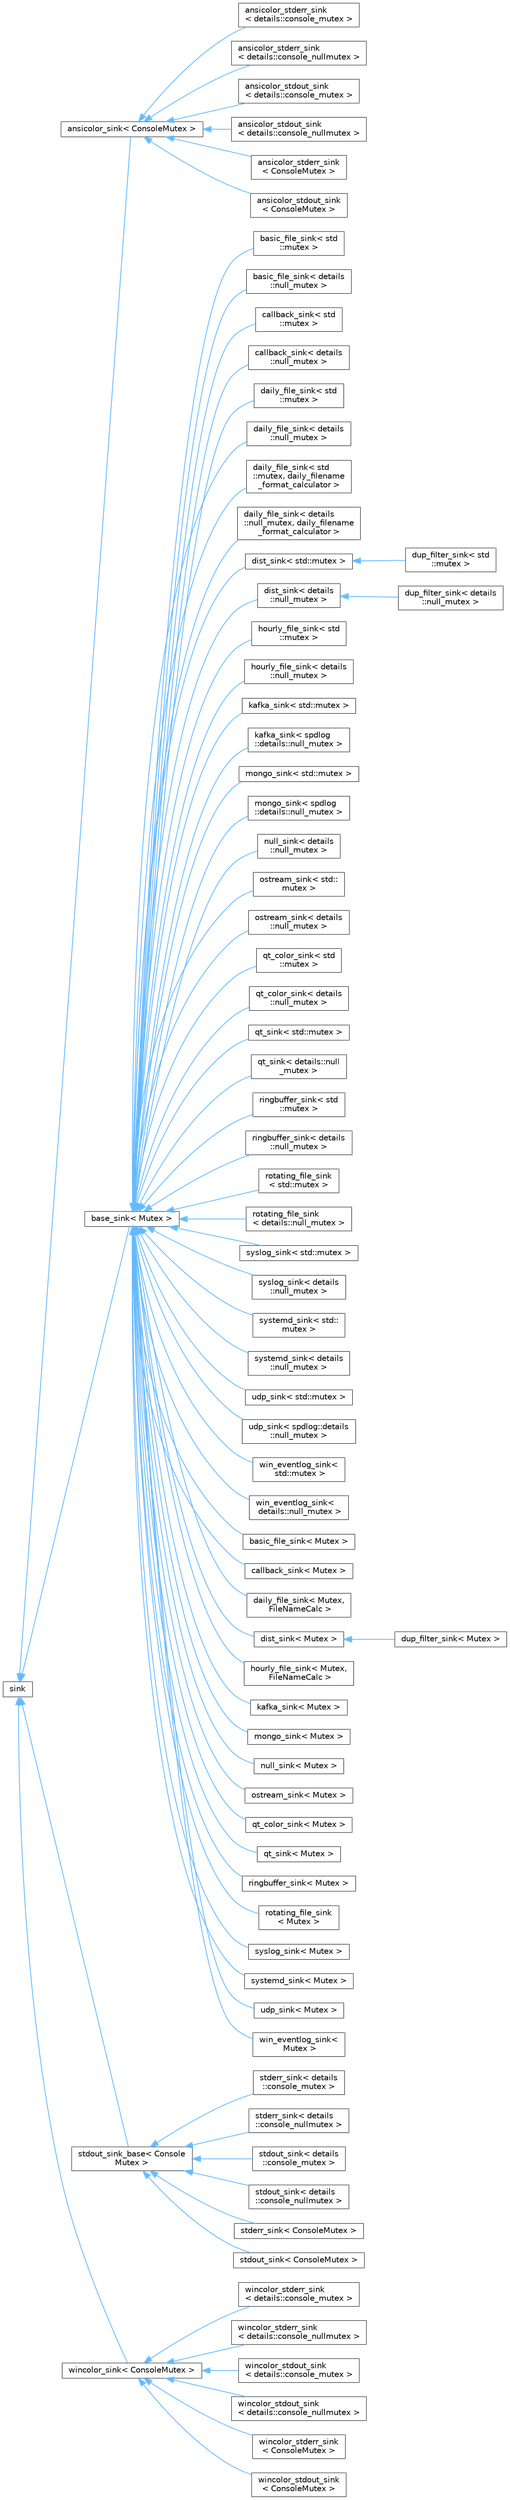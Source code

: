 digraph "类继承关系图"
{
 // LATEX_PDF_SIZE
  bgcolor="transparent";
  edge [fontname=Helvetica,fontsize=10,labelfontname=Helvetica,labelfontsize=10];
  node [fontname=Helvetica,fontsize=10,shape=box,height=0.2,width=0.4];
  rankdir="LR";
  Node0 [id="Node000000",label="sink",height=0.2,width=0.4,color="grey40", fillcolor="white", style="filled",URL="$classspdlog_1_1sinks_1_1sink.html",tooltip=" "];
  Node0 -> Node1 [id="edge386_Node000000_Node000001",dir="back",color="steelblue1",style="solid",tooltip=" "];
  Node1 [id="Node000001",label="ansicolor_sink\< ConsoleMutex \>",height=0.2,width=0.4,color="grey40", fillcolor="white", style="filled",URL="$classspdlog_1_1sinks_1_1ansicolor__sink.html",tooltip="This sink prefixes the output with an ANSI escape sequence color code depending on the severity of th..."];
  Node1 -> Node2 [id="edge387_Node000001_Node000002",dir="back",color="steelblue1",style="solid",tooltip=" "];
  Node2 [id="Node000002",label="ansicolor_stderr_sink\l\< details::console_mutex \>",height=0.2,width=0.4,color="grey40", fillcolor="white", style="filled",URL="$classspdlog_1_1sinks_1_1ansicolor__stderr__sink.html",tooltip=" "];
  Node1 -> Node3 [id="edge388_Node000001_Node000003",dir="back",color="steelblue1",style="solid",tooltip=" "];
  Node3 [id="Node000003",label="ansicolor_stderr_sink\l\< details::console_nullmutex \>",height=0.2,width=0.4,color="grey40", fillcolor="white", style="filled",URL="$classspdlog_1_1sinks_1_1ansicolor__stderr__sink.html",tooltip=" "];
  Node1 -> Node4 [id="edge389_Node000001_Node000004",dir="back",color="steelblue1",style="solid",tooltip=" "];
  Node4 [id="Node000004",label="ansicolor_stdout_sink\l\< details::console_mutex \>",height=0.2,width=0.4,color="grey40", fillcolor="white", style="filled",URL="$classspdlog_1_1sinks_1_1ansicolor__stdout__sink.html",tooltip=" "];
  Node1 -> Node5 [id="edge390_Node000001_Node000005",dir="back",color="steelblue1",style="solid",tooltip=" "];
  Node5 [id="Node000005",label="ansicolor_stdout_sink\l\< details::console_nullmutex \>",height=0.2,width=0.4,color="grey40", fillcolor="white", style="filled",URL="$classspdlog_1_1sinks_1_1ansicolor__stdout__sink.html",tooltip=" "];
  Node1 -> Node6 [id="edge391_Node000001_Node000006",dir="back",color="steelblue1",style="solid",tooltip=" "];
  Node6 [id="Node000006",label="ansicolor_stderr_sink\l\< ConsoleMutex \>",height=0.2,width=0.4,color="grey40", fillcolor="white", style="filled",URL="$classspdlog_1_1sinks_1_1ansicolor__stderr__sink.html",tooltip=" "];
  Node1 -> Node7 [id="edge392_Node000001_Node000007",dir="back",color="steelblue1",style="solid",tooltip=" "];
  Node7 [id="Node000007",label="ansicolor_stdout_sink\l\< ConsoleMutex \>",height=0.2,width=0.4,color="grey40", fillcolor="white", style="filled",URL="$classspdlog_1_1sinks_1_1ansicolor__stdout__sink.html",tooltip=" "];
  Node0 -> Node8 [id="edge393_Node000000_Node000008",dir="back",color="steelblue1",style="solid",tooltip=" "];
  Node8 [id="Node000008",label="base_sink\< Mutex \>",height=0.2,width=0.4,color="grey40", fillcolor="white", style="filled",URL="$classspdlog_1_1sinks_1_1base__sink.html",tooltip=" "];
  Node8 -> Node9 [id="edge394_Node000008_Node000009",dir="back",color="steelblue1",style="solid",tooltip=" "];
  Node9 [id="Node000009",label="basic_file_sink\< std\l::mutex \>",height=0.2,width=0.4,color="grey40", fillcolor="white", style="filled",URL="$classspdlog_1_1sinks_1_1basic__file__sink.html",tooltip=" "];
  Node8 -> Node10 [id="edge395_Node000008_Node000010",dir="back",color="steelblue1",style="solid",tooltip=" "];
  Node10 [id="Node000010",label="basic_file_sink\< details\l::null_mutex \>",height=0.2,width=0.4,color="grey40", fillcolor="white", style="filled",URL="$classspdlog_1_1sinks_1_1basic__file__sink.html",tooltip=" "];
  Node8 -> Node11 [id="edge396_Node000008_Node000011",dir="back",color="steelblue1",style="solid",tooltip=" "];
  Node11 [id="Node000011",label="callback_sink\< std\l::mutex \>",height=0.2,width=0.4,color="grey40", fillcolor="white", style="filled",URL="$classspdlog_1_1sinks_1_1callback__sink.html",tooltip=" "];
  Node8 -> Node12 [id="edge397_Node000008_Node000012",dir="back",color="steelblue1",style="solid",tooltip=" "];
  Node12 [id="Node000012",label="callback_sink\< details\l::null_mutex \>",height=0.2,width=0.4,color="grey40", fillcolor="white", style="filled",URL="$classspdlog_1_1sinks_1_1callback__sink.html",tooltip=" "];
  Node8 -> Node13 [id="edge398_Node000008_Node000013",dir="back",color="steelblue1",style="solid",tooltip=" "];
  Node13 [id="Node000013",label="daily_file_sink\< std\l::mutex \>",height=0.2,width=0.4,color="grey40", fillcolor="white", style="filled",URL="$classspdlog_1_1sinks_1_1daily__file__sink.html",tooltip=" "];
  Node8 -> Node14 [id="edge399_Node000008_Node000014",dir="back",color="steelblue1",style="solid",tooltip=" "];
  Node14 [id="Node000014",label="daily_file_sink\< details\l::null_mutex \>",height=0.2,width=0.4,color="grey40", fillcolor="white", style="filled",URL="$classspdlog_1_1sinks_1_1daily__file__sink.html",tooltip=" "];
  Node8 -> Node15 [id="edge400_Node000008_Node000015",dir="back",color="steelblue1",style="solid",tooltip=" "];
  Node15 [id="Node000015",label="daily_file_sink\< std\l::mutex, daily_filename\l_format_calculator \>",height=0.2,width=0.4,color="grey40", fillcolor="white", style="filled",URL="$classspdlog_1_1sinks_1_1daily__file__sink.html",tooltip=" "];
  Node8 -> Node16 [id="edge401_Node000008_Node000016",dir="back",color="steelblue1",style="solid",tooltip=" "];
  Node16 [id="Node000016",label="daily_file_sink\< details\l::null_mutex, daily_filename\l_format_calculator \>",height=0.2,width=0.4,color="grey40", fillcolor="white", style="filled",URL="$classspdlog_1_1sinks_1_1daily__file__sink.html",tooltip=" "];
  Node8 -> Node17 [id="edge402_Node000008_Node000017",dir="back",color="steelblue1",style="solid",tooltip=" "];
  Node17 [id="Node000017",label="dist_sink\< std::mutex \>",height=0.2,width=0.4,color="grey40", fillcolor="white", style="filled",URL="$classspdlog_1_1sinks_1_1dist__sink.html",tooltip=" "];
  Node17 -> Node18 [id="edge403_Node000017_Node000018",dir="back",color="steelblue1",style="solid",tooltip=" "];
  Node18 [id="Node000018",label="dup_filter_sink\< std\l::mutex \>",height=0.2,width=0.4,color="grey40", fillcolor="white", style="filled",URL="$classspdlog_1_1sinks_1_1dup__filter__sink.html",tooltip=" "];
  Node8 -> Node19 [id="edge404_Node000008_Node000019",dir="back",color="steelblue1",style="solid",tooltip=" "];
  Node19 [id="Node000019",label="dist_sink\< details\l::null_mutex \>",height=0.2,width=0.4,color="grey40", fillcolor="white", style="filled",URL="$classspdlog_1_1sinks_1_1dist__sink.html",tooltip=" "];
  Node19 -> Node20 [id="edge405_Node000019_Node000020",dir="back",color="steelblue1",style="solid",tooltip=" "];
  Node20 [id="Node000020",label="dup_filter_sink\< details\l::null_mutex \>",height=0.2,width=0.4,color="grey40", fillcolor="white", style="filled",URL="$classspdlog_1_1sinks_1_1dup__filter__sink.html",tooltip=" "];
  Node8 -> Node21 [id="edge406_Node000008_Node000021",dir="back",color="steelblue1",style="solid",tooltip=" "];
  Node21 [id="Node000021",label="hourly_file_sink\< std\l::mutex \>",height=0.2,width=0.4,color="grey40", fillcolor="white", style="filled",URL="$classspdlog_1_1sinks_1_1hourly__file__sink.html",tooltip=" "];
  Node8 -> Node22 [id="edge407_Node000008_Node000022",dir="back",color="steelblue1",style="solid",tooltip=" "];
  Node22 [id="Node000022",label="hourly_file_sink\< details\l::null_mutex \>",height=0.2,width=0.4,color="grey40", fillcolor="white", style="filled",URL="$classspdlog_1_1sinks_1_1hourly__file__sink.html",tooltip=" "];
  Node8 -> Node23 [id="edge408_Node000008_Node000023",dir="back",color="steelblue1",style="solid",tooltip=" "];
  Node23 [id="Node000023",label="kafka_sink\< std::mutex \>",height=0.2,width=0.4,color="grey40", fillcolor="white", style="filled",URL="$classspdlog_1_1sinks_1_1kafka__sink.html",tooltip=" "];
  Node8 -> Node24 [id="edge409_Node000008_Node000024",dir="back",color="steelblue1",style="solid",tooltip=" "];
  Node24 [id="Node000024",label="kafka_sink\< spdlog\l::details::null_mutex \>",height=0.2,width=0.4,color="grey40", fillcolor="white", style="filled",URL="$classspdlog_1_1sinks_1_1kafka__sink.html",tooltip=" "];
  Node8 -> Node25 [id="edge410_Node000008_Node000025",dir="back",color="steelblue1",style="solid",tooltip=" "];
  Node25 [id="Node000025",label="mongo_sink\< std::mutex \>",height=0.2,width=0.4,color="grey40", fillcolor="white", style="filled",URL="$classspdlog_1_1sinks_1_1mongo__sink.html",tooltip=" "];
  Node8 -> Node26 [id="edge411_Node000008_Node000026",dir="back",color="steelblue1",style="solid",tooltip=" "];
  Node26 [id="Node000026",label="mongo_sink\< spdlog\l::details::null_mutex \>",height=0.2,width=0.4,color="grey40", fillcolor="white", style="filled",URL="$classspdlog_1_1sinks_1_1mongo__sink.html",tooltip=" "];
  Node8 -> Node27 [id="edge412_Node000008_Node000027",dir="back",color="steelblue1",style="solid",tooltip=" "];
  Node27 [id="Node000027",label="null_sink\< details\l::null_mutex \>",height=0.2,width=0.4,color="grey40", fillcolor="white", style="filled",URL="$classspdlog_1_1sinks_1_1null__sink.html",tooltip=" "];
  Node8 -> Node28 [id="edge413_Node000008_Node000028",dir="back",color="steelblue1",style="solid",tooltip=" "];
  Node28 [id="Node000028",label="ostream_sink\< std::\lmutex \>",height=0.2,width=0.4,color="grey40", fillcolor="white", style="filled",URL="$classspdlog_1_1sinks_1_1ostream__sink.html",tooltip=" "];
  Node8 -> Node29 [id="edge414_Node000008_Node000029",dir="back",color="steelblue1",style="solid",tooltip=" "];
  Node29 [id="Node000029",label="ostream_sink\< details\l::null_mutex \>",height=0.2,width=0.4,color="grey40", fillcolor="white", style="filled",URL="$classspdlog_1_1sinks_1_1ostream__sink.html",tooltip=" "];
  Node8 -> Node30 [id="edge415_Node000008_Node000030",dir="back",color="steelblue1",style="solid",tooltip=" "];
  Node30 [id="Node000030",label="qt_color_sink\< std\l::mutex \>",height=0.2,width=0.4,color="grey40", fillcolor="white", style="filled",URL="$classspdlog_1_1sinks_1_1qt__color__sink.html",tooltip=" "];
  Node8 -> Node31 [id="edge416_Node000008_Node000031",dir="back",color="steelblue1",style="solid",tooltip=" "];
  Node31 [id="Node000031",label="qt_color_sink\< details\l::null_mutex \>",height=0.2,width=0.4,color="grey40", fillcolor="white", style="filled",URL="$classspdlog_1_1sinks_1_1qt__color__sink.html",tooltip=" "];
  Node8 -> Node32 [id="edge417_Node000008_Node000032",dir="back",color="steelblue1",style="solid",tooltip=" "];
  Node32 [id="Node000032",label="qt_sink\< std::mutex \>",height=0.2,width=0.4,color="grey40", fillcolor="white", style="filled",URL="$classspdlog_1_1sinks_1_1qt__sink.html",tooltip=" "];
  Node8 -> Node33 [id="edge418_Node000008_Node000033",dir="back",color="steelblue1",style="solid",tooltip=" "];
  Node33 [id="Node000033",label="qt_sink\< details::null\l_mutex \>",height=0.2,width=0.4,color="grey40", fillcolor="white", style="filled",URL="$classspdlog_1_1sinks_1_1qt__sink.html",tooltip=" "];
  Node8 -> Node34 [id="edge419_Node000008_Node000034",dir="back",color="steelblue1",style="solid",tooltip=" "];
  Node34 [id="Node000034",label="ringbuffer_sink\< std\l::mutex \>",height=0.2,width=0.4,color="grey40", fillcolor="white", style="filled",URL="$classspdlog_1_1sinks_1_1ringbuffer__sink.html",tooltip=" "];
  Node8 -> Node35 [id="edge420_Node000008_Node000035",dir="back",color="steelblue1",style="solid",tooltip=" "];
  Node35 [id="Node000035",label="ringbuffer_sink\< details\l::null_mutex \>",height=0.2,width=0.4,color="grey40", fillcolor="white", style="filled",URL="$classspdlog_1_1sinks_1_1ringbuffer__sink.html",tooltip=" "];
  Node8 -> Node36 [id="edge421_Node000008_Node000036",dir="back",color="steelblue1",style="solid",tooltip=" "];
  Node36 [id="Node000036",label="rotating_file_sink\l\< std::mutex \>",height=0.2,width=0.4,color="grey40", fillcolor="white", style="filled",URL="$classspdlog_1_1sinks_1_1rotating__file__sink.html",tooltip=" "];
  Node8 -> Node37 [id="edge422_Node000008_Node000037",dir="back",color="steelblue1",style="solid",tooltip=" "];
  Node37 [id="Node000037",label="rotating_file_sink\l\< details::null_mutex \>",height=0.2,width=0.4,color="grey40", fillcolor="white", style="filled",URL="$classspdlog_1_1sinks_1_1rotating__file__sink.html",tooltip=" "];
  Node8 -> Node38 [id="edge423_Node000008_Node000038",dir="back",color="steelblue1",style="solid",tooltip=" "];
  Node38 [id="Node000038",label="syslog_sink\< std::mutex \>",height=0.2,width=0.4,color="grey40", fillcolor="white", style="filled",URL="$classspdlog_1_1sinks_1_1syslog__sink.html",tooltip=" "];
  Node8 -> Node39 [id="edge424_Node000008_Node000039",dir="back",color="steelblue1",style="solid",tooltip=" "];
  Node39 [id="Node000039",label="syslog_sink\< details\l::null_mutex \>",height=0.2,width=0.4,color="grey40", fillcolor="white", style="filled",URL="$classspdlog_1_1sinks_1_1syslog__sink.html",tooltip=" "];
  Node8 -> Node40 [id="edge425_Node000008_Node000040",dir="back",color="steelblue1",style="solid",tooltip=" "];
  Node40 [id="Node000040",label="systemd_sink\< std::\lmutex \>",height=0.2,width=0.4,color="grey40", fillcolor="white", style="filled",URL="$classspdlog_1_1sinks_1_1systemd__sink.html",tooltip=" "];
  Node8 -> Node41 [id="edge426_Node000008_Node000041",dir="back",color="steelblue1",style="solid",tooltip=" "];
  Node41 [id="Node000041",label="systemd_sink\< details\l::null_mutex \>",height=0.2,width=0.4,color="grey40", fillcolor="white", style="filled",URL="$classspdlog_1_1sinks_1_1systemd__sink.html",tooltip=" "];
  Node8 -> Node42 [id="edge427_Node000008_Node000042",dir="back",color="steelblue1",style="solid",tooltip=" "];
  Node42 [id="Node000042",label="udp_sink\< std::mutex \>",height=0.2,width=0.4,color="grey40", fillcolor="white", style="filled",URL="$classspdlog_1_1sinks_1_1udp__sink.html",tooltip=" "];
  Node8 -> Node43 [id="edge428_Node000008_Node000043",dir="back",color="steelblue1",style="solid",tooltip=" "];
  Node43 [id="Node000043",label="udp_sink\< spdlog::details\l::null_mutex \>",height=0.2,width=0.4,color="grey40", fillcolor="white", style="filled",URL="$classspdlog_1_1sinks_1_1udp__sink.html",tooltip=" "];
  Node8 -> Node44 [id="edge429_Node000008_Node000044",dir="back",color="steelblue1",style="solid",tooltip=" "];
  Node44 [id="Node000044",label="win_eventlog_sink\<\l std::mutex \>",height=0.2,width=0.4,color="grey40", fillcolor="white", style="filled",URL="$classspdlog_1_1sinks_1_1win__eventlog_1_1win__eventlog__sink.html",tooltip=" "];
  Node8 -> Node45 [id="edge430_Node000008_Node000045",dir="back",color="steelblue1",style="solid",tooltip=" "];
  Node45 [id="Node000045",label="win_eventlog_sink\<\l details::null_mutex \>",height=0.2,width=0.4,color="grey40", fillcolor="white", style="filled",URL="$classspdlog_1_1sinks_1_1win__eventlog_1_1win__eventlog__sink.html",tooltip=" "];
  Node8 -> Node46 [id="edge431_Node000008_Node000046",dir="back",color="steelblue1",style="solid",tooltip=" "];
  Node46 [id="Node000046",label="basic_file_sink\< Mutex \>",height=0.2,width=0.4,color="grey40", fillcolor="white", style="filled",URL="$classspdlog_1_1sinks_1_1basic__file__sink.html",tooltip=" "];
  Node8 -> Node47 [id="edge432_Node000008_Node000047",dir="back",color="steelblue1",style="solid",tooltip=" "];
  Node47 [id="Node000047",label="callback_sink\< Mutex \>",height=0.2,width=0.4,color="grey40", fillcolor="white", style="filled",URL="$classspdlog_1_1sinks_1_1callback__sink.html",tooltip=" "];
  Node8 -> Node48 [id="edge433_Node000008_Node000048",dir="back",color="steelblue1",style="solid",tooltip=" "];
  Node48 [id="Node000048",label="daily_file_sink\< Mutex,\l FileNameCalc \>",height=0.2,width=0.4,color="grey40", fillcolor="white", style="filled",URL="$classspdlog_1_1sinks_1_1daily__file__sink.html",tooltip=" "];
  Node8 -> Node49 [id="edge434_Node000008_Node000049",dir="back",color="steelblue1",style="solid",tooltip=" "];
  Node49 [id="Node000049",label="dist_sink\< Mutex \>",height=0.2,width=0.4,color="grey40", fillcolor="white", style="filled",URL="$classspdlog_1_1sinks_1_1dist__sink.html",tooltip=" "];
  Node49 -> Node50 [id="edge435_Node000049_Node000050",dir="back",color="steelblue1",style="solid",tooltip=" "];
  Node50 [id="Node000050",label="dup_filter_sink\< Mutex \>",height=0.2,width=0.4,color="grey40", fillcolor="white", style="filled",URL="$classspdlog_1_1sinks_1_1dup__filter__sink.html",tooltip=" "];
  Node8 -> Node51 [id="edge436_Node000008_Node000051",dir="back",color="steelblue1",style="solid",tooltip=" "];
  Node51 [id="Node000051",label="hourly_file_sink\< Mutex,\l FileNameCalc \>",height=0.2,width=0.4,color="grey40", fillcolor="white", style="filled",URL="$classspdlog_1_1sinks_1_1hourly__file__sink.html",tooltip=" "];
  Node8 -> Node52 [id="edge437_Node000008_Node000052",dir="back",color="steelblue1",style="solid",tooltip=" "];
  Node52 [id="Node000052",label="kafka_sink\< Mutex \>",height=0.2,width=0.4,color="grey40", fillcolor="white", style="filled",URL="$classspdlog_1_1sinks_1_1kafka__sink.html",tooltip=" "];
  Node8 -> Node53 [id="edge438_Node000008_Node000053",dir="back",color="steelblue1",style="solid",tooltip=" "];
  Node53 [id="Node000053",label="mongo_sink\< Mutex \>",height=0.2,width=0.4,color="grey40", fillcolor="white", style="filled",URL="$classspdlog_1_1sinks_1_1mongo__sink.html",tooltip=" "];
  Node8 -> Node54 [id="edge439_Node000008_Node000054",dir="back",color="steelblue1",style="solid",tooltip=" "];
  Node54 [id="Node000054",label="null_sink\< Mutex \>",height=0.2,width=0.4,color="grey40", fillcolor="white", style="filled",URL="$classspdlog_1_1sinks_1_1null__sink.html",tooltip=" "];
  Node8 -> Node55 [id="edge440_Node000008_Node000055",dir="back",color="steelblue1",style="solid",tooltip=" "];
  Node55 [id="Node000055",label="ostream_sink\< Mutex \>",height=0.2,width=0.4,color="grey40", fillcolor="white", style="filled",URL="$classspdlog_1_1sinks_1_1ostream__sink.html",tooltip=" "];
  Node8 -> Node56 [id="edge441_Node000008_Node000056",dir="back",color="steelblue1",style="solid",tooltip=" "];
  Node56 [id="Node000056",label="qt_color_sink\< Mutex \>",height=0.2,width=0.4,color="grey40", fillcolor="white", style="filled",URL="$classspdlog_1_1sinks_1_1qt__color__sink.html",tooltip=" "];
  Node8 -> Node57 [id="edge442_Node000008_Node000057",dir="back",color="steelblue1",style="solid",tooltip=" "];
  Node57 [id="Node000057",label="qt_sink\< Mutex \>",height=0.2,width=0.4,color="grey40", fillcolor="white", style="filled",URL="$classspdlog_1_1sinks_1_1qt__sink.html",tooltip=" "];
  Node8 -> Node58 [id="edge443_Node000008_Node000058",dir="back",color="steelblue1",style="solid",tooltip=" "];
  Node58 [id="Node000058",label="ringbuffer_sink\< Mutex \>",height=0.2,width=0.4,color="grey40", fillcolor="white", style="filled",URL="$classspdlog_1_1sinks_1_1ringbuffer__sink.html",tooltip=" "];
  Node8 -> Node59 [id="edge444_Node000008_Node000059",dir="back",color="steelblue1",style="solid",tooltip=" "];
  Node59 [id="Node000059",label="rotating_file_sink\l\< Mutex \>",height=0.2,width=0.4,color="grey40", fillcolor="white", style="filled",URL="$classspdlog_1_1sinks_1_1rotating__file__sink.html",tooltip=" "];
  Node8 -> Node60 [id="edge445_Node000008_Node000060",dir="back",color="steelblue1",style="solid",tooltip=" "];
  Node60 [id="Node000060",label="syslog_sink\< Mutex \>",height=0.2,width=0.4,color="grey40", fillcolor="white", style="filled",URL="$classspdlog_1_1sinks_1_1syslog__sink.html",tooltip="Sink that write to syslog using the syscall() library call."];
  Node8 -> Node61 [id="edge446_Node000008_Node000061",dir="back",color="steelblue1",style="solid",tooltip=" "];
  Node61 [id="Node000061",label="systemd_sink\< Mutex \>",height=0.2,width=0.4,color="grey40", fillcolor="white", style="filled",URL="$classspdlog_1_1sinks_1_1systemd__sink.html",tooltip="Sink that write to systemd journal using the sd_journal_send() library call."];
  Node8 -> Node62 [id="edge447_Node000008_Node000062",dir="back",color="steelblue1",style="solid",tooltip=" "];
  Node62 [id="Node000062",label="udp_sink\< Mutex \>",height=0.2,width=0.4,color="grey40", fillcolor="white", style="filled",URL="$classspdlog_1_1sinks_1_1udp__sink.html",tooltip=" "];
  Node8 -> Node63 [id="edge448_Node000008_Node000063",dir="back",color="steelblue1",style="solid",tooltip=" "];
  Node63 [id="Node000063",label="win_eventlog_sink\<\l Mutex \>",height=0.2,width=0.4,color="grey40", fillcolor="white", style="filled",URL="$classspdlog_1_1sinks_1_1win__eventlog_1_1win__eventlog__sink.html",tooltip=" "];
  Node0 -> Node64 [id="edge449_Node000000_Node000064",dir="back",color="steelblue1",style="solid",tooltip=" "];
  Node64 [id="Node000064",label="stdout_sink_base\< Console\lMutex \>",height=0.2,width=0.4,color="grey40", fillcolor="white", style="filled",URL="$classspdlog_1_1sinks_1_1stdout__sink__base.html",tooltip=" "];
  Node64 -> Node65 [id="edge450_Node000064_Node000065",dir="back",color="steelblue1",style="solid",tooltip=" "];
  Node65 [id="Node000065",label="stderr_sink\< details\l::console_mutex \>",height=0.2,width=0.4,color="grey40", fillcolor="white", style="filled",URL="$classspdlog_1_1sinks_1_1stderr__sink.html",tooltip=" "];
  Node64 -> Node66 [id="edge451_Node000064_Node000066",dir="back",color="steelblue1",style="solid",tooltip=" "];
  Node66 [id="Node000066",label="stderr_sink\< details\l::console_nullmutex \>",height=0.2,width=0.4,color="grey40", fillcolor="white", style="filled",URL="$classspdlog_1_1sinks_1_1stderr__sink.html",tooltip=" "];
  Node64 -> Node67 [id="edge452_Node000064_Node000067",dir="back",color="steelblue1",style="solid",tooltip=" "];
  Node67 [id="Node000067",label="stdout_sink\< details\l::console_mutex \>",height=0.2,width=0.4,color="grey40", fillcolor="white", style="filled",URL="$classspdlog_1_1sinks_1_1stdout__sink.html",tooltip=" "];
  Node64 -> Node68 [id="edge453_Node000064_Node000068",dir="back",color="steelblue1",style="solid",tooltip=" "];
  Node68 [id="Node000068",label="stdout_sink\< details\l::console_nullmutex \>",height=0.2,width=0.4,color="grey40", fillcolor="white", style="filled",URL="$classspdlog_1_1sinks_1_1stdout__sink.html",tooltip=" "];
  Node64 -> Node69 [id="edge454_Node000064_Node000069",dir="back",color="steelblue1",style="solid",tooltip=" "];
  Node69 [id="Node000069",label="stderr_sink\< ConsoleMutex \>",height=0.2,width=0.4,color="grey40", fillcolor="white", style="filled",URL="$classspdlog_1_1sinks_1_1stderr__sink.html",tooltip=" "];
  Node64 -> Node70 [id="edge455_Node000064_Node000070",dir="back",color="steelblue1",style="solid",tooltip=" "];
  Node70 [id="Node000070",label="stdout_sink\< ConsoleMutex \>",height=0.2,width=0.4,color="grey40", fillcolor="white", style="filled",URL="$classspdlog_1_1sinks_1_1stdout__sink.html",tooltip=" "];
  Node0 -> Node71 [id="edge456_Node000000_Node000071",dir="back",color="steelblue1",style="solid",tooltip=" "];
  Node71 [id="Node000071",label="wincolor_sink\< ConsoleMutex \>",height=0.2,width=0.4,color="grey40", fillcolor="white", style="filled",URL="$classspdlog_1_1sinks_1_1wincolor__sink.html",tooltip=" "];
  Node71 -> Node72 [id="edge457_Node000071_Node000072",dir="back",color="steelblue1",style="solid",tooltip=" "];
  Node72 [id="Node000072",label="wincolor_stderr_sink\l\< details::console_mutex \>",height=0.2,width=0.4,color="grey40", fillcolor="white", style="filled",URL="$classspdlog_1_1sinks_1_1wincolor__stderr__sink.html",tooltip=" "];
  Node71 -> Node73 [id="edge458_Node000071_Node000073",dir="back",color="steelblue1",style="solid",tooltip=" "];
  Node73 [id="Node000073",label="wincolor_stderr_sink\l\< details::console_nullmutex \>",height=0.2,width=0.4,color="grey40", fillcolor="white", style="filled",URL="$classspdlog_1_1sinks_1_1wincolor__stderr__sink.html",tooltip=" "];
  Node71 -> Node74 [id="edge459_Node000071_Node000074",dir="back",color="steelblue1",style="solid",tooltip=" "];
  Node74 [id="Node000074",label="wincolor_stdout_sink\l\< details::console_mutex \>",height=0.2,width=0.4,color="grey40", fillcolor="white", style="filled",URL="$classspdlog_1_1sinks_1_1wincolor__stdout__sink.html",tooltip=" "];
  Node71 -> Node75 [id="edge460_Node000071_Node000075",dir="back",color="steelblue1",style="solid",tooltip=" "];
  Node75 [id="Node000075",label="wincolor_stdout_sink\l\< details::console_nullmutex \>",height=0.2,width=0.4,color="grey40", fillcolor="white", style="filled",URL="$classspdlog_1_1sinks_1_1wincolor__stdout__sink.html",tooltip=" "];
  Node71 -> Node76 [id="edge461_Node000071_Node000076",dir="back",color="steelblue1",style="solid",tooltip=" "];
  Node76 [id="Node000076",label="wincolor_stderr_sink\l\< ConsoleMutex \>",height=0.2,width=0.4,color="grey40", fillcolor="white", style="filled",URL="$classspdlog_1_1sinks_1_1wincolor__stderr__sink.html",tooltip=" "];
  Node71 -> Node77 [id="edge462_Node000071_Node000077",dir="back",color="steelblue1",style="solid",tooltip=" "];
  Node77 [id="Node000077",label="wincolor_stdout_sink\l\< ConsoleMutex \>",height=0.2,width=0.4,color="grey40", fillcolor="white", style="filled",URL="$classspdlog_1_1sinks_1_1wincolor__stdout__sink.html",tooltip=" "];
}
